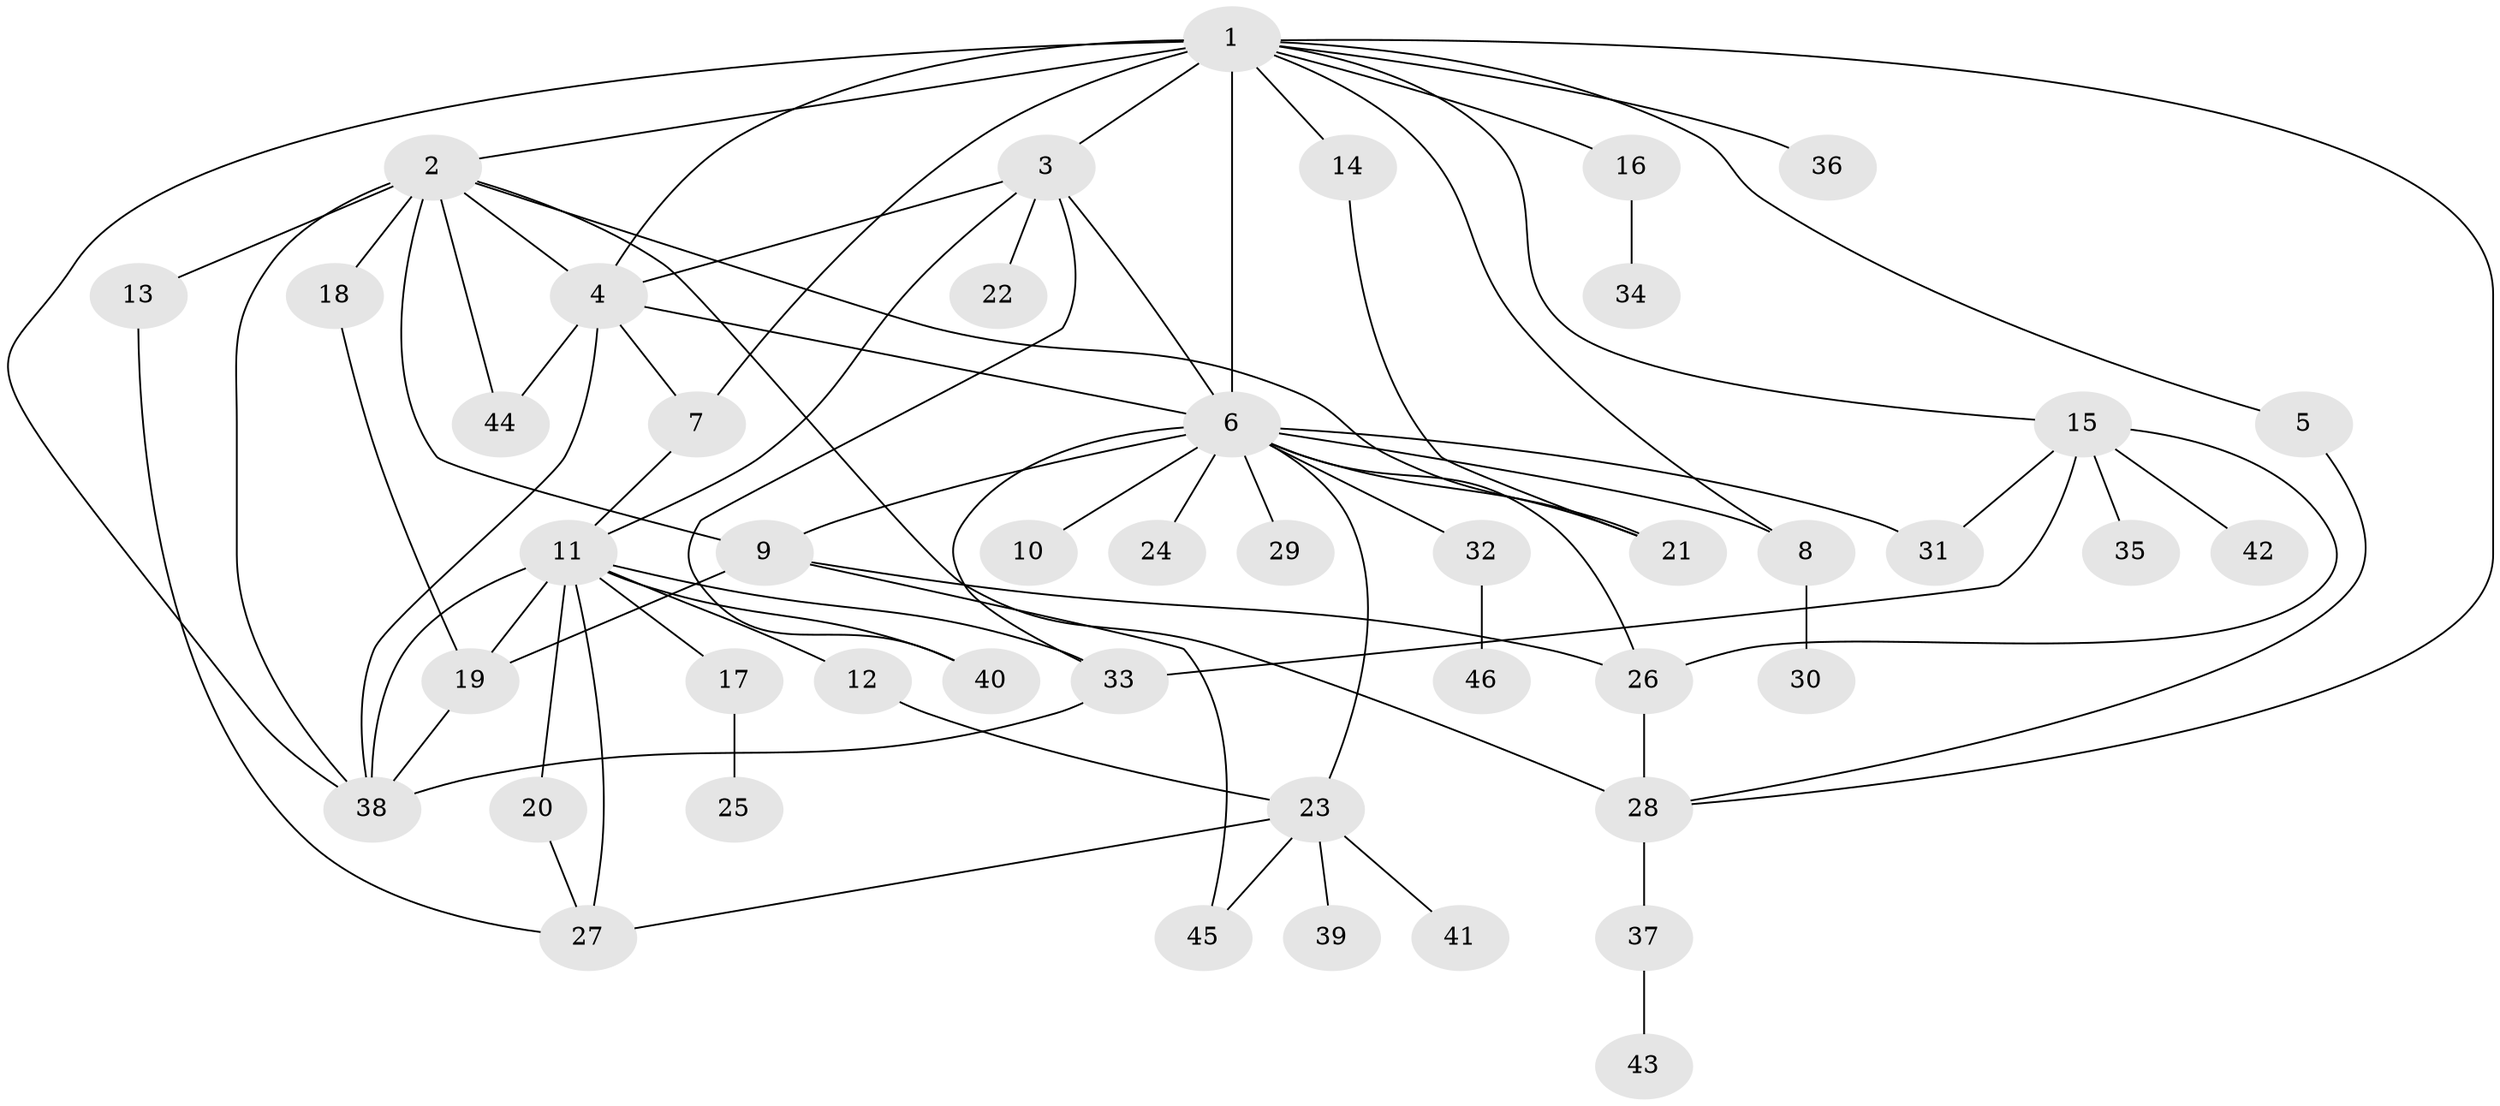 // original degree distribution, {31: 0.010869565217391304, 12: 0.010869565217391304, 9: 0.021739130434782608, 6: 0.021739130434782608, 3: 0.13043478260869565, 4: 0.06521739130434782, 2: 0.1956521739130435, 1: 0.4673913043478261, 10: 0.010869565217391304, 7: 0.021739130434782608, 5: 0.043478260869565216}
// Generated by graph-tools (version 1.1) at 2025/35/03/09/25 02:35:18]
// undirected, 46 vertices, 77 edges
graph export_dot {
graph [start="1"]
  node [color=gray90,style=filled];
  1;
  2;
  3;
  4;
  5;
  6;
  7;
  8;
  9;
  10;
  11;
  12;
  13;
  14;
  15;
  16;
  17;
  18;
  19;
  20;
  21;
  22;
  23;
  24;
  25;
  26;
  27;
  28;
  29;
  30;
  31;
  32;
  33;
  34;
  35;
  36;
  37;
  38;
  39;
  40;
  41;
  42;
  43;
  44;
  45;
  46;
  1 -- 2 [weight=1.0];
  1 -- 3 [weight=1.0];
  1 -- 4 [weight=1.0];
  1 -- 5 [weight=1.0];
  1 -- 6 [weight=14.0];
  1 -- 7 [weight=1.0];
  1 -- 8 [weight=1.0];
  1 -- 14 [weight=1.0];
  1 -- 15 [weight=1.0];
  1 -- 16 [weight=1.0];
  1 -- 28 [weight=1.0];
  1 -- 36 [weight=1.0];
  1 -- 38 [weight=1.0];
  2 -- 4 [weight=1.0];
  2 -- 9 [weight=1.0];
  2 -- 13 [weight=3.0];
  2 -- 18 [weight=1.0];
  2 -- 21 [weight=1.0];
  2 -- 28 [weight=1.0];
  2 -- 38 [weight=1.0];
  2 -- 44 [weight=1.0];
  3 -- 4 [weight=1.0];
  3 -- 6 [weight=1.0];
  3 -- 11 [weight=1.0];
  3 -- 22 [weight=1.0];
  3 -- 40 [weight=1.0];
  4 -- 6 [weight=1.0];
  4 -- 7 [weight=1.0];
  4 -- 38 [weight=1.0];
  4 -- 44 [weight=1.0];
  5 -- 28 [weight=1.0];
  6 -- 8 [weight=1.0];
  6 -- 9 [weight=1.0];
  6 -- 10 [weight=1.0];
  6 -- 21 [weight=1.0];
  6 -- 23 [weight=1.0];
  6 -- 24 [weight=1.0];
  6 -- 26 [weight=1.0];
  6 -- 29 [weight=1.0];
  6 -- 31 [weight=1.0];
  6 -- 32 [weight=1.0];
  6 -- 33 [weight=1.0];
  7 -- 11 [weight=1.0];
  8 -- 30 [weight=1.0];
  9 -- 19 [weight=1.0];
  9 -- 26 [weight=1.0];
  9 -- 45 [weight=1.0];
  11 -- 12 [weight=1.0];
  11 -- 17 [weight=1.0];
  11 -- 19 [weight=1.0];
  11 -- 20 [weight=1.0];
  11 -- 27 [weight=1.0];
  11 -- 33 [weight=1.0];
  11 -- 38 [weight=2.0];
  11 -- 40 [weight=1.0];
  12 -- 23 [weight=1.0];
  13 -- 27 [weight=1.0];
  14 -- 21 [weight=1.0];
  15 -- 26 [weight=1.0];
  15 -- 31 [weight=1.0];
  15 -- 33 [weight=1.0];
  15 -- 35 [weight=1.0];
  15 -- 42 [weight=1.0];
  16 -- 34 [weight=1.0];
  17 -- 25 [weight=1.0];
  18 -- 19 [weight=1.0];
  19 -- 38 [weight=1.0];
  20 -- 27 [weight=1.0];
  23 -- 27 [weight=1.0];
  23 -- 39 [weight=1.0];
  23 -- 41 [weight=1.0];
  23 -- 45 [weight=1.0];
  26 -- 28 [weight=2.0];
  28 -- 37 [weight=1.0];
  32 -- 46 [weight=1.0];
  33 -- 38 [weight=1.0];
  37 -- 43 [weight=1.0];
}
